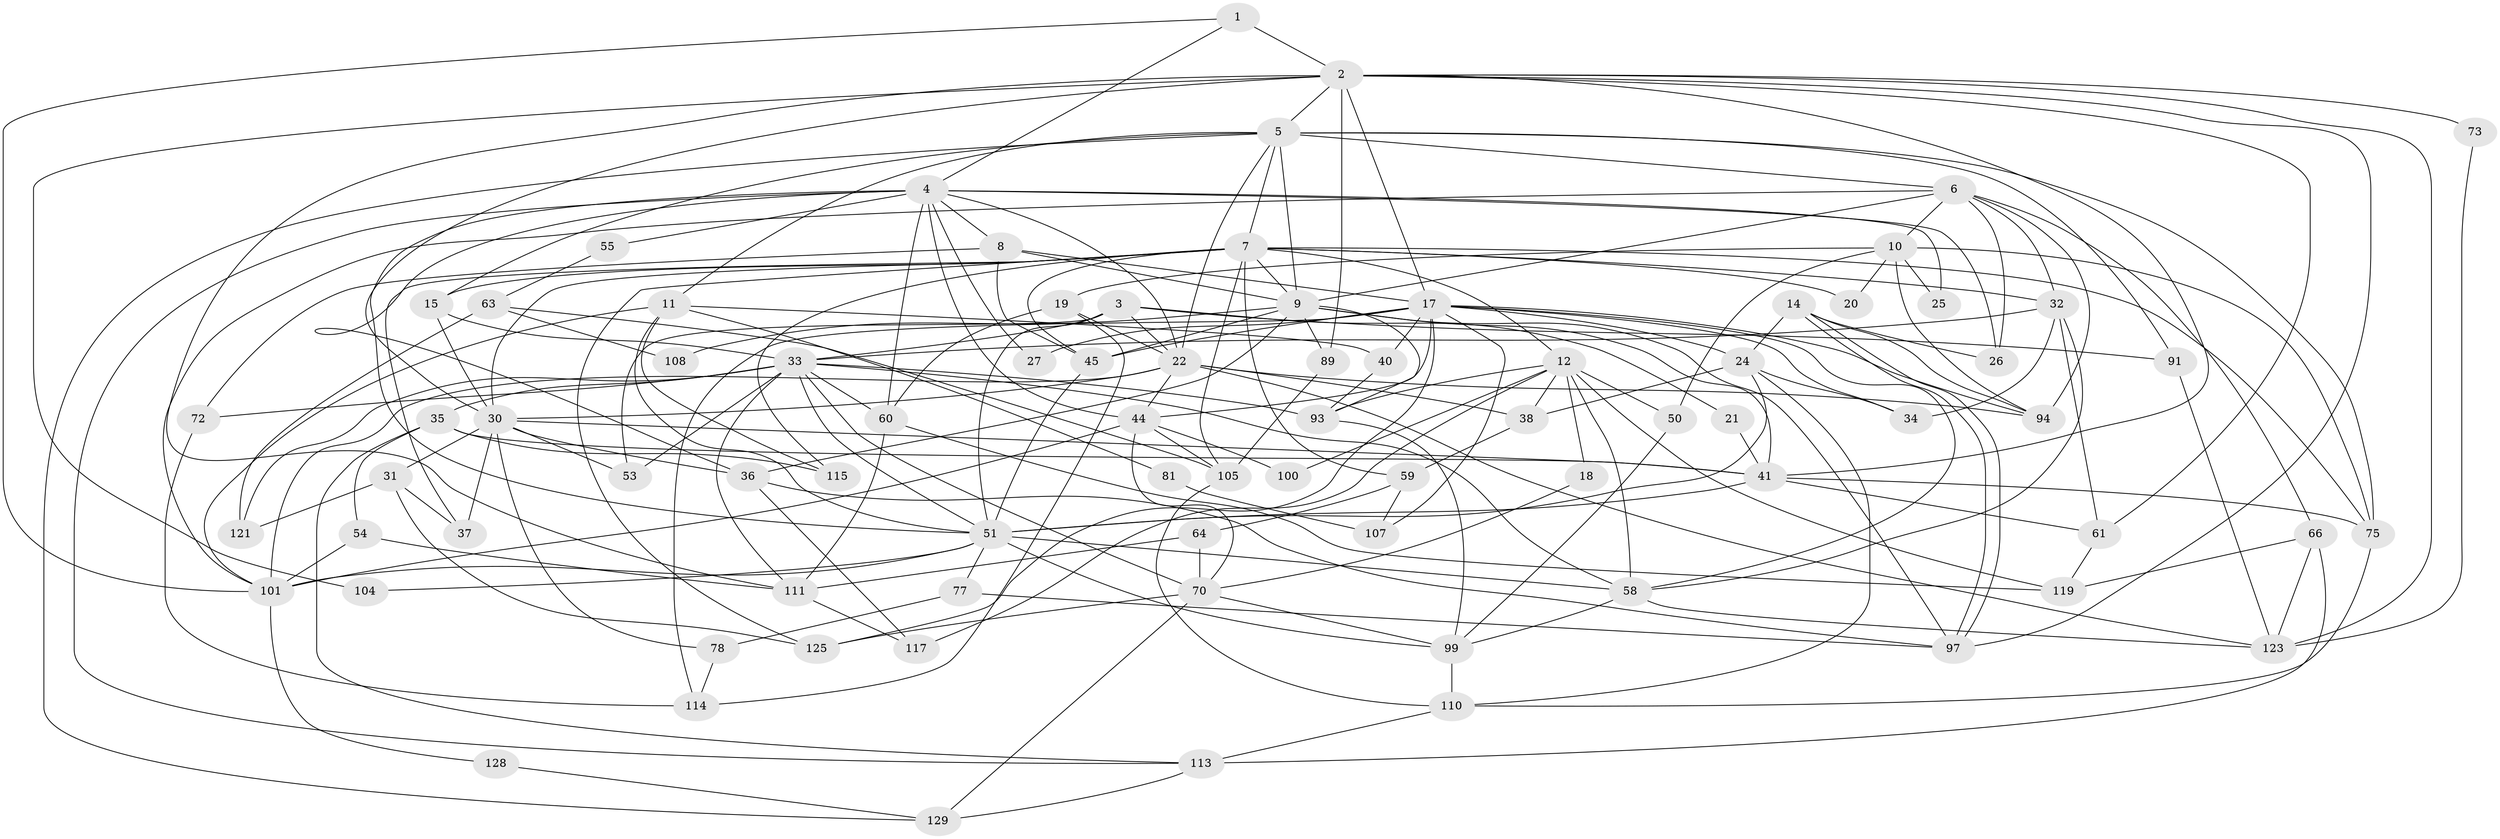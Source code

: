 // original degree distribution, {4: 0.23134328358208955, 5: 0.19402985074626866, 11: 0.007462686567164179, 6: 0.08208955223880597, 3: 0.2835820895522388, 7: 0.03731343283582089, 2: 0.14925373134328357, 8: 0.014925373134328358}
// Generated by graph-tools (version 1.1) at 2025/18/03/04/25 18:18:49]
// undirected, 80 vertices, 206 edges
graph export_dot {
graph [start="1"]
  node [color=gray90,style=filled];
  1;
  2 [super="+13"];
  3 [super="+98"];
  4 [super="+92"];
  5 [super="+42+46"];
  6 [super="+47+49"];
  7 [super="+16+106+29"];
  8 [super="+69"];
  9 [super="+103+85+134+84"];
  10;
  11 [super="+28+88"];
  12 [super="+57+102"];
  14 [super="+68"];
  15 [super="+126"];
  17 [super="+131+52+127"];
  18;
  19;
  20;
  21;
  22 [super="+79"];
  24 [super="+76"];
  25;
  26;
  27;
  30 [super="+83+96"];
  31;
  32 [super="+39"];
  33 [super="+86+48"];
  34;
  35 [super="+65"];
  36;
  37;
  38 [super="+62"];
  40;
  41 [super="+43"];
  44 [super="+71"];
  45;
  50;
  51 [super="+67"];
  53;
  54;
  55;
  58 [super="+82"];
  59 [super="+95"];
  60 [super="+109"];
  61;
  63;
  64;
  66;
  70 [super="+130"];
  72;
  73;
  75 [super="+118"];
  77 [super="+124"];
  78;
  81;
  89;
  91;
  93;
  94;
  97;
  99 [super="+120"];
  100;
  101;
  104;
  105;
  107;
  108;
  110 [super="+132"];
  111;
  113;
  114;
  115;
  117;
  119;
  121;
  123;
  125;
  128;
  129;
  1 -- 101;
  1 -- 4;
  1 -- 2 [weight=2];
  2 -- 97;
  2 -- 73;
  2 -- 111;
  2 -- 5;
  2 -- 104;
  2 -- 41;
  2 -- 17;
  2 -- 89;
  2 -- 123;
  2 -- 61;
  2 -- 30;
  3 -- 21;
  3 -- 91;
  3 -- 33;
  3 -- 53;
  3 -- 22;
  3 -- 51;
  4 -- 8;
  4 -- 25;
  4 -- 27;
  4 -- 36;
  4 -- 55;
  4 -- 60;
  4 -- 113;
  4 -- 44;
  4 -- 26;
  4 -- 51 [weight=2];
  4 -- 22;
  5 -- 91;
  5 -- 75;
  5 -- 6;
  5 -- 129;
  5 -- 22;
  5 -- 9;
  5 -- 11;
  5 -- 15;
  5 -- 7;
  6 -- 94;
  6 -- 26;
  6 -- 66;
  6 -- 101;
  6 -- 9;
  6 -- 10;
  6 -- 32;
  7 -- 32;
  7 -- 30 [weight=2];
  7 -- 125;
  7 -- 115;
  7 -- 20;
  7 -- 105;
  7 -- 59 [weight=2];
  7 -- 9;
  7 -- 15;
  7 -- 37;
  7 -- 75;
  7 -- 12;
  7 -- 45;
  8 -- 72;
  8 -- 9;
  8 -- 45;
  8 -- 17;
  9 -- 36 [weight=2];
  9 -- 93;
  9 -- 89;
  9 -- 97;
  9 -- 41;
  9 -- 108;
  9 -- 45;
  10 -- 75;
  10 -- 19;
  10 -- 20;
  10 -- 25;
  10 -- 50;
  10 -- 94;
  11 -- 115;
  11 -- 81;
  11 -- 51;
  11 -- 101;
  11 -- 40;
  12 -- 93;
  12 -- 18;
  12 -- 50;
  12 -- 119;
  12 -- 58;
  12 -- 38;
  12 -- 100;
  12 -- 117;
  14 -- 97;
  14 -- 97;
  14 -- 24;
  14 -- 94;
  14 -- 26;
  15 -- 30;
  15 -- 33;
  17 -- 34;
  17 -- 114;
  17 -- 27;
  17 -- 94;
  17 -- 24;
  17 -- 107;
  17 -- 45;
  17 -- 58;
  17 -- 40;
  17 -- 125;
  17 -- 44;
  18 -- 70;
  19 -- 60;
  19 -- 114;
  19 -- 22;
  21 -- 41;
  22 -- 101;
  22 -- 30;
  22 -- 38;
  22 -- 123;
  22 -- 44;
  22 -- 94;
  24 -- 34 [weight=2];
  24 -- 38;
  24 -- 110;
  24 -- 51 [weight=2];
  30 -- 31;
  30 -- 37;
  30 -- 41;
  30 -- 53;
  30 -- 78;
  30 -- 36;
  31 -- 125;
  31 -- 37;
  31 -- 121;
  32 -- 34;
  32 -- 33;
  32 -- 58;
  32 -- 61;
  33 -- 53;
  33 -- 121;
  33 -- 35;
  33 -- 70;
  33 -- 72;
  33 -- 60;
  33 -- 51;
  33 -- 58;
  33 -- 111;
  33 -- 93;
  35 -- 54;
  35 -- 113;
  35 -- 115;
  35 -- 41;
  36 -- 97;
  36 -- 117;
  38 -- 59;
  40 -- 93;
  41 -- 61;
  41 -- 75;
  41 -- 51;
  44 -- 70;
  44 -- 105;
  44 -- 100;
  44 -- 101;
  45 -- 51;
  50 -- 99;
  51 -- 77;
  51 -- 99;
  51 -- 101;
  51 -- 104;
  51 -- 58;
  54 -- 111;
  54 -- 101;
  55 -- 63;
  58 -- 123;
  58 -- 99;
  59 -- 64;
  59 -- 107;
  60 -- 111;
  60 -- 119;
  61 -- 119;
  63 -- 105;
  63 -- 121;
  63 -- 108;
  64 -- 111;
  64 -- 70;
  66 -- 113;
  66 -- 123;
  66 -- 119;
  70 -- 129;
  70 -- 125;
  70 -- 99;
  72 -- 114;
  73 -- 123;
  75 -- 110;
  77 -- 78;
  77 -- 97;
  78 -- 114;
  81 -- 107;
  89 -- 105;
  91 -- 123;
  93 -- 99;
  99 -- 110;
  101 -- 128;
  105 -- 110;
  110 -- 113;
  111 -- 117;
  113 -- 129;
  128 -- 129;
}
